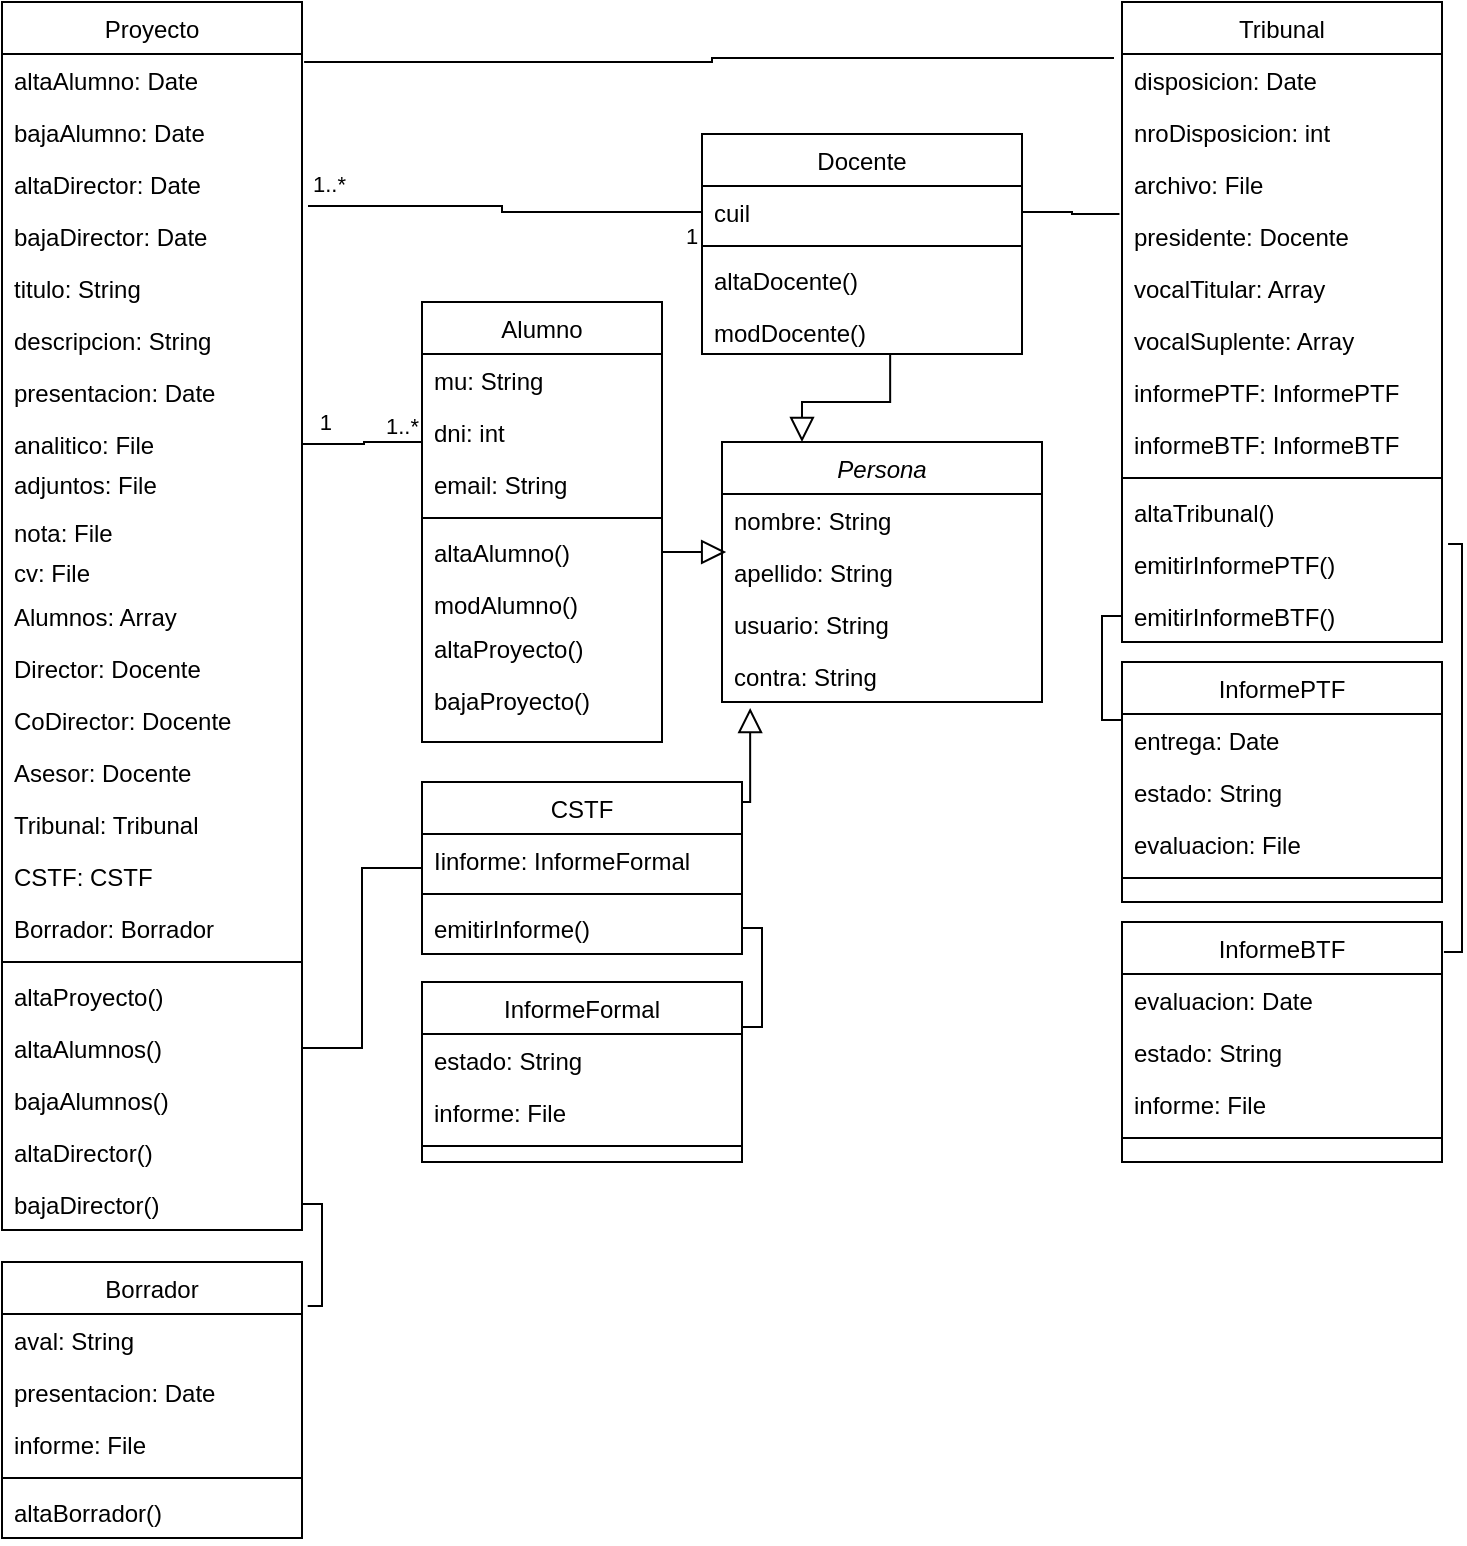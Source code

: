 <mxfile version="21.6.8" type="github">
  <diagram id="C5RBs43oDa-KdzZeNtuy" name="Page-1">
    <mxGraphModel dx="1674" dy="790" grid="1" gridSize="10" guides="1" tooltips="1" connect="1" arrows="1" fold="1" page="1" pageScale="1" pageWidth="827" pageHeight="1169" math="0" shadow="0">
      <root>
        <mxCell id="WIyWlLk6GJQsqaUBKTNV-0" />
        <mxCell id="WIyWlLk6GJQsqaUBKTNV-1" parent="WIyWlLk6GJQsqaUBKTNV-0" />
        <mxCell id="zkfFHV4jXpPFQw0GAbJ--0" value="Persona" style="swimlane;fontStyle=2;align=center;verticalAlign=top;childLayout=stackLayout;horizontal=1;startSize=26;horizontalStack=0;resizeParent=1;resizeLast=0;collapsible=1;marginBottom=0;rounded=0;shadow=0;strokeWidth=1;" parent="WIyWlLk6GJQsqaUBKTNV-1" vertex="1">
          <mxGeometry x="400" y="480" width="160" height="130" as="geometry">
            <mxRectangle x="230" y="140" width="160" height="26" as="alternateBounds" />
          </mxGeometry>
        </mxCell>
        <mxCell id="zkfFHV4jXpPFQw0GAbJ--1" value="nombre: String" style="text;align=left;verticalAlign=top;spacingLeft=4;spacingRight=4;overflow=hidden;rotatable=0;points=[[0,0.5],[1,0.5]];portConstraint=eastwest;" parent="zkfFHV4jXpPFQw0GAbJ--0" vertex="1">
          <mxGeometry y="26" width="160" height="26" as="geometry" />
        </mxCell>
        <mxCell id="zkfFHV4jXpPFQw0GAbJ--2" value="apellido: String" style="text;align=left;verticalAlign=top;spacingLeft=4;spacingRight=4;overflow=hidden;rotatable=0;points=[[0,0.5],[1,0.5]];portConstraint=eastwest;rounded=0;shadow=0;html=0;" parent="zkfFHV4jXpPFQw0GAbJ--0" vertex="1">
          <mxGeometry y="52" width="160" height="26" as="geometry" />
        </mxCell>
        <mxCell id="7Mly_BTtdw34i1whpnwI-66" value="usuario: String" style="text;align=left;verticalAlign=top;spacingLeft=4;spacingRight=4;overflow=hidden;rotatable=0;points=[[0,0.5],[1,0.5]];portConstraint=eastwest;rounded=0;shadow=0;html=0;" vertex="1" parent="zkfFHV4jXpPFQw0GAbJ--0">
          <mxGeometry y="78" width="160" height="26" as="geometry" />
        </mxCell>
        <mxCell id="7Mly_BTtdw34i1whpnwI-67" value="contra: String" style="text;align=left;verticalAlign=top;spacingLeft=4;spacingRight=4;overflow=hidden;rotatable=0;points=[[0,0.5],[1,0.5]];portConstraint=eastwest;rounded=0;shadow=0;html=0;" vertex="1" parent="zkfFHV4jXpPFQw0GAbJ--0">
          <mxGeometry y="104" width="160" height="26" as="geometry" />
        </mxCell>
        <mxCell id="zkfFHV4jXpPFQw0GAbJ--6" value="Alumno" style="swimlane;fontStyle=0;align=center;verticalAlign=top;childLayout=stackLayout;horizontal=1;startSize=26;horizontalStack=0;resizeParent=1;resizeLast=0;collapsible=1;marginBottom=0;rounded=0;shadow=0;strokeWidth=1;" parent="WIyWlLk6GJQsqaUBKTNV-1" vertex="1">
          <mxGeometry x="250" y="410" width="120" height="220" as="geometry">
            <mxRectangle x="130" y="380" width="160" height="26" as="alternateBounds" />
          </mxGeometry>
        </mxCell>
        <mxCell id="zkfFHV4jXpPFQw0GAbJ--7" value="mu: String" style="text;align=left;verticalAlign=top;spacingLeft=4;spacingRight=4;overflow=hidden;rotatable=0;points=[[0,0.5],[1,0.5]];portConstraint=eastwest;" parent="zkfFHV4jXpPFQw0GAbJ--6" vertex="1">
          <mxGeometry y="26" width="120" height="26" as="geometry" />
        </mxCell>
        <mxCell id="zkfFHV4jXpPFQw0GAbJ--3" value="dni: int&#xa;&#xa;" style="text;align=left;verticalAlign=top;spacingLeft=4;spacingRight=4;overflow=hidden;rotatable=0;points=[[0,0.5],[1,0.5]];portConstraint=eastwest;rounded=0;shadow=0;html=0;" parent="zkfFHV4jXpPFQw0GAbJ--6" vertex="1">
          <mxGeometry y="52" width="120" height="26" as="geometry" />
        </mxCell>
        <mxCell id="zkfFHV4jXpPFQw0GAbJ--8" value="email: String" style="text;align=left;verticalAlign=top;spacingLeft=4;spacingRight=4;overflow=hidden;rotatable=0;points=[[0,0.5],[1,0.5]];portConstraint=eastwest;rounded=0;shadow=0;html=0;" parent="zkfFHV4jXpPFQw0GAbJ--6" vertex="1">
          <mxGeometry y="78" width="120" height="26" as="geometry" />
        </mxCell>
        <mxCell id="zkfFHV4jXpPFQw0GAbJ--9" value="" style="line;html=1;strokeWidth=1;align=left;verticalAlign=middle;spacingTop=-1;spacingLeft=3;spacingRight=3;rotatable=0;labelPosition=right;points=[];portConstraint=eastwest;" parent="zkfFHV4jXpPFQw0GAbJ--6" vertex="1">
          <mxGeometry y="104" width="120" height="8" as="geometry" />
        </mxCell>
        <mxCell id="zkfFHV4jXpPFQw0GAbJ--11" value="altaAlumno()" style="text;align=left;verticalAlign=top;spacingLeft=4;spacingRight=4;overflow=hidden;rotatable=0;points=[[0,0.5],[1,0.5]];portConstraint=eastwest;" parent="zkfFHV4jXpPFQw0GAbJ--6" vertex="1">
          <mxGeometry y="112" width="120" height="26" as="geometry" />
        </mxCell>
        <mxCell id="7Mly_BTtdw34i1whpnwI-2" value="modAlumno()" style="text;align=left;verticalAlign=top;spacingLeft=4;spacingRight=4;overflow=hidden;rotatable=0;points=[[0,0.5],[1,0.5]];portConstraint=eastwest;" vertex="1" parent="zkfFHV4jXpPFQw0GAbJ--6">
          <mxGeometry y="138" width="120" height="22" as="geometry" />
        </mxCell>
        <mxCell id="7Mly_BTtdw34i1whpnwI-3" value="altaProyecto()&#xa;" style="text;align=left;verticalAlign=top;spacingLeft=4;spacingRight=4;overflow=hidden;rotatable=0;points=[[0,0.5],[1,0.5]];portConstraint=eastwest;" vertex="1" parent="zkfFHV4jXpPFQw0GAbJ--6">
          <mxGeometry y="160" width="120" height="26" as="geometry" />
        </mxCell>
        <mxCell id="7Mly_BTtdw34i1whpnwI-4" value="bajaProyecto()&#xa;" style="text;align=left;verticalAlign=top;spacingLeft=4;spacingRight=4;overflow=hidden;rotatable=0;points=[[0,0.5],[1,0.5]];portConstraint=eastwest;" vertex="1" parent="zkfFHV4jXpPFQw0GAbJ--6">
          <mxGeometry y="186" width="120" height="26" as="geometry" />
        </mxCell>
        <mxCell id="zkfFHV4jXpPFQw0GAbJ--12" value="" style="endArrow=block;endSize=10;endFill=0;shadow=0;strokeWidth=1;rounded=0;edgeStyle=elbowEdgeStyle;elbow=vertical;entryX=0.013;entryY=1.115;entryDx=0;entryDy=0;entryPerimeter=0;" parent="WIyWlLk6GJQsqaUBKTNV-1" source="zkfFHV4jXpPFQw0GAbJ--6" target="zkfFHV4jXpPFQw0GAbJ--1" edge="1">
          <mxGeometry width="160" relative="1" as="geometry">
            <mxPoint x="200" y="203" as="sourcePoint" />
            <mxPoint x="200" y="203" as="targetPoint" />
          </mxGeometry>
        </mxCell>
        <mxCell id="zkfFHV4jXpPFQw0GAbJ--13" value="Docente&#xa;" style="swimlane;fontStyle=0;align=center;verticalAlign=top;childLayout=stackLayout;horizontal=1;startSize=26;horizontalStack=0;resizeParent=1;resizeLast=0;collapsible=1;marginBottom=0;rounded=0;shadow=0;strokeWidth=1;" parent="WIyWlLk6GJQsqaUBKTNV-1" vertex="1">
          <mxGeometry x="390" y="326" width="160" height="110" as="geometry">
            <mxRectangle x="340" y="380" width="170" height="26" as="alternateBounds" />
          </mxGeometry>
        </mxCell>
        <mxCell id="zkfFHV4jXpPFQw0GAbJ--14" value="cuil" style="text;align=left;verticalAlign=top;spacingLeft=4;spacingRight=4;overflow=hidden;rotatable=0;points=[[0,0.5],[1,0.5]];portConstraint=eastwest;" parent="zkfFHV4jXpPFQw0GAbJ--13" vertex="1">
          <mxGeometry y="26" width="160" height="26" as="geometry" />
        </mxCell>
        <mxCell id="zkfFHV4jXpPFQw0GAbJ--15" value="" style="line;html=1;strokeWidth=1;align=left;verticalAlign=middle;spacingTop=-1;spacingLeft=3;spacingRight=3;rotatable=0;labelPosition=right;points=[];portConstraint=eastwest;" parent="zkfFHV4jXpPFQw0GAbJ--13" vertex="1">
          <mxGeometry y="52" width="160" height="8" as="geometry" />
        </mxCell>
        <mxCell id="7Mly_BTtdw34i1whpnwI-37" value="altaDocente()" style="text;align=left;verticalAlign=top;spacingLeft=4;spacingRight=4;overflow=hidden;rotatable=0;points=[[0,0.5],[1,0.5]];portConstraint=eastwest;" vertex="1" parent="zkfFHV4jXpPFQw0GAbJ--13">
          <mxGeometry y="60" width="160" height="26" as="geometry" />
        </mxCell>
        <mxCell id="7Mly_BTtdw34i1whpnwI-38" value="modDocente()" style="text;align=left;verticalAlign=top;spacingLeft=4;spacingRight=4;overflow=hidden;rotatable=0;points=[[0,0.5],[1,0.5]];portConstraint=eastwest;" vertex="1" parent="zkfFHV4jXpPFQw0GAbJ--13">
          <mxGeometry y="86" width="160" height="24" as="geometry" />
        </mxCell>
        <mxCell id="zkfFHV4jXpPFQw0GAbJ--16" value="" style="endArrow=block;endSize=10;endFill=0;shadow=0;strokeWidth=1;rounded=0;edgeStyle=elbowEdgeStyle;elbow=vertical;exitX=0.588;exitY=1;exitDx=0;exitDy=0;entryX=0.25;entryY=0;entryDx=0;entryDy=0;exitPerimeter=0;" parent="WIyWlLk6GJQsqaUBKTNV-1" source="7Mly_BTtdw34i1whpnwI-38" target="zkfFHV4jXpPFQw0GAbJ--0" edge="1">
          <mxGeometry width="160" relative="1" as="geometry">
            <mxPoint x="210" y="373" as="sourcePoint" />
            <mxPoint x="470" y="430" as="targetPoint" />
            <Array as="points">
              <mxPoint x="470" y="460" />
            </Array>
          </mxGeometry>
        </mxCell>
        <mxCell id="zkfFHV4jXpPFQw0GAbJ--17" value="Proyecto" style="swimlane;fontStyle=0;align=center;verticalAlign=top;childLayout=stackLayout;horizontal=1;startSize=26;horizontalStack=0;resizeParent=1;resizeLast=0;collapsible=1;marginBottom=0;rounded=0;shadow=0;strokeWidth=1;" parent="WIyWlLk6GJQsqaUBKTNV-1" vertex="1">
          <mxGeometry x="40" y="260" width="150" height="614" as="geometry">
            <mxRectangle x="130" y="570" width="160" height="26" as="alternateBounds" />
          </mxGeometry>
        </mxCell>
        <mxCell id="zkfFHV4jXpPFQw0GAbJ--18" value="altaAlumno: Date&#xa;" style="text;align=left;verticalAlign=top;spacingLeft=4;spacingRight=4;overflow=hidden;rotatable=0;points=[[0,0.5],[1,0.5]];portConstraint=eastwest;" parent="zkfFHV4jXpPFQw0GAbJ--17" vertex="1">
          <mxGeometry y="26" width="150" height="26" as="geometry" />
        </mxCell>
        <mxCell id="7Mly_BTtdw34i1whpnwI-8" value="bajaAlumno: Date&#xa;" style="text;align=left;verticalAlign=top;spacingLeft=4;spacingRight=4;overflow=hidden;rotatable=0;points=[[0,0.5],[1,0.5]];portConstraint=eastwest;" vertex="1" parent="zkfFHV4jXpPFQw0GAbJ--17">
          <mxGeometry y="52" width="150" height="26" as="geometry" />
        </mxCell>
        <mxCell id="7Mly_BTtdw34i1whpnwI-42" value="altaDirector: Date&#xa;" style="text;align=left;verticalAlign=top;spacingLeft=4;spacingRight=4;overflow=hidden;rotatable=0;points=[[0,0.5],[1,0.5]];portConstraint=eastwest;" vertex="1" parent="zkfFHV4jXpPFQw0GAbJ--17">
          <mxGeometry y="78" width="150" height="26" as="geometry" />
        </mxCell>
        <mxCell id="7Mly_BTtdw34i1whpnwI-43" value="bajaDirector: Date&#xa;" style="text;align=left;verticalAlign=top;spacingLeft=4;spacingRight=4;overflow=hidden;rotatable=0;points=[[0,0.5],[1,0.5]];portConstraint=eastwest;" vertex="1" parent="zkfFHV4jXpPFQw0GAbJ--17">
          <mxGeometry y="104" width="150" height="26" as="geometry" />
        </mxCell>
        <mxCell id="7Mly_BTtdw34i1whpnwI-48" value="titulo: String" style="text;align=left;verticalAlign=top;spacingLeft=4;spacingRight=4;overflow=hidden;rotatable=0;points=[[0,0.5],[1,0.5]];portConstraint=eastwest;" vertex="1" parent="zkfFHV4jXpPFQw0GAbJ--17">
          <mxGeometry y="130" width="150" height="26" as="geometry" />
        </mxCell>
        <mxCell id="7Mly_BTtdw34i1whpnwI-49" value="descripcion: String" style="text;align=left;verticalAlign=top;spacingLeft=4;spacingRight=4;overflow=hidden;rotatable=0;points=[[0,0.5],[1,0.5]];portConstraint=eastwest;" vertex="1" parent="zkfFHV4jXpPFQw0GAbJ--17">
          <mxGeometry y="156" width="150" height="26" as="geometry" />
        </mxCell>
        <mxCell id="7Mly_BTtdw34i1whpnwI-41" value="presentacion: Date" style="text;align=left;verticalAlign=top;spacingLeft=4;spacingRight=4;overflow=hidden;rotatable=0;points=[[0,0.5],[1,0.5]];portConstraint=eastwest;" vertex="1" parent="zkfFHV4jXpPFQw0GAbJ--17">
          <mxGeometry y="182" width="150" height="26" as="geometry" />
        </mxCell>
        <mxCell id="7Mly_BTtdw34i1whpnwI-53" value="analitico: File" style="text;align=left;verticalAlign=top;spacingLeft=4;spacingRight=4;overflow=hidden;rotatable=0;points=[[0,0.5],[1,0.5]];portConstraint=eastwest;" vertex="1" parent="zkfFHV4jXpPFQw0GAbJ--17">
          <mxGeometry y="208" width="150" height="20" as="geometry" />
        </mxCell>
        <mxCell id="7Mly_BTtdw34i1whpnwI-52" value="adjuntos: File" style="text;align=left;verticalAlign=top;spacingLeft=4;spacingRight=4;overflow=hidden;rotatable=0;points=[[0,0.5],[1,0.5]];portConstraint=eastwest;" vertex="1" parent="zkfFHV4jXpPFQw0GAbJ--17">
          <mxGeometry y="228" width="150" height="24" as="geometry" />
        </mxCell>
        <mxCell id="7Mly_BTtdw34i1whpnwI-50" value="nota: File" style="text;align=left;verticalAlign=top;spacingLeft=4;spacingRight=4;overflow=hidden;rotatable=0;points=[[0,0.5],[1,0.5]];portConstraint=eastwest;" vertex="1" parent="zkfFHV4jXpPFQw0GAbJ--17">
          <mxGeometry y="252" width="150" height="20" as="geometry" />
        </mxCell>
        <mxCell id="7Mly_BTtdw34i1whpnwI-54" value="cv: File" style="text;align=left;verticalAlign=top;spacingLeft=4;spacingRight=4;overflow=hidden;rotatable=0;points=[[0,0.5],[1,0.5]];portConstraint=eastwest;" vertex="1" parent="zkfFHV4jXpPFQw0GAbJ--17">
          <mxGeometry y="272" width="150" height="22" as="geometry" />
        </mxCell>
        <mxCell id="7Mly_BTtdw34i1whpnwI-137" value="Alumnos: Array" style="text;align=left;verticalAlign=top;spacingLeft=4;spacingRight=4;overflow=hidden;rotatable=0;points=[[0,0.5],[1,0.5]];portConstraint=eastwest;" vertex="1" parent="zkfFHV4jXpPFQw0GAbJ--17">
          <mxGeometry y="294" width="150" height="26" as="geometry" />
        </mxCell>
        <mxCell id="7Mly_BTtdw34i1whpnwI-40" value="Director: Docente&#xa;" style="text;align=left;verticalAlign=top;spacingLeft=4;spacingRight=4;overflow=hidden;rotatable=0;points=[[0,0.5],[1,0.5]];portConstraint=eastwest;" vertex="1" parent="zkfFHV4jXpPFQw0GAbJ--17">
          <mxGeometry y="320" width="150" height="26" as="geometry" />
        </mxCell>
        <mxCell id="7Mly_BTtdw34i1whpnwI-39" value="CoDirector: Docente&#xa;" style="text;align=left;verticalAlign=top;spacingLeft=4;spacingRight=4;overflow=hidden;rotatable=0;points=[[0,0.5],[1,0.5]];portConstraint=eastwest;" vertex="1" parent="zkfFHV4jXpPFQw0GAbJ--17">
          <mxGeometry y="346" width="150" height="26" as="geometry" />
        </mxCell>
        <mxCell id="7Mly_BTtdw34i1whpnwI-47" value="Asesor: Docente" style="text;align=left;verticalAlign=top;spacingLeft=4;spacingRight=4;overflow=hidden;rotatable=0;points=[[0,0.5],[1,0.5]];portConstraint=eastwest;" vertex="1" parent="zkfFHV4jXpPFQw0GAbJ--17">
          <mxGeometry y="372" width="150" height="26" as="geometry" />
        </mxCell>
        <mxCell id="7Mly_BTtdw34i1whpnwI-114" value="Tribunal: Tribunal&#xa;" style="text;align=left;verticalAlign=top;spacingLeft=4;spacingRight=4;overflow=hidden;rotatable=0;points=[[0,0.5],[1,0.5]];portConstraint=eastwest;" vertex="1" parent="zkfFHV4jXpPFQw0GAbJ--17">
          <mxGeometry y="398" width="150" height="26" as="geometry" />
        </mxCell>
        <mxCell id="7Mly_BTtdw34i1whpnwI-115" value="CSTF: CSTF" style="text;align=left;verticalAlign=top;spacingLeft=4;spacingRight=4;overflow=hidden;rotatable=0;points=[[0,0.5],[1,0.5]];portConstraint=eastwest;" vertex="1" parent="zkfFHV4jXpPFQw0GAbJ--17">
          <mxGeometry y="424" width="150" height="26" as="geometry" />
        </mxCell>
        <mxCell id="7Mly_BTtdw34i1whpnwI-136" value="Borrador: Borrador" style="text;align=left;verticalAlign=top;spacingLeft=4;spacingRight=4;overflow=hidden;rotatable=0;points=[[0,0.5],[1,0.5]];portConstraint=eastwest;" vertex="1" parent="zkfFHV4jXpPFQw0GAbJ--17">
          <mxGeometry y="450" width="150" height="26" as="geometry" />
        </mxCell>
        <mxCell id="zkfFHV4jXpPFQw0GAbJ--23" value="" style="line;html=1;strokeWidth=1;align=left;verticalAlign=middle;spacingTop=-1;spacingLeft=3;spacingRight=3;rotatable=0;labelPosition=right;points=[];portConstraint=eastwest;" parent="zkfFHV4jXpPFQw0GAbJ--17" vertex="1">
          <mxGeometry y="476" width="150" height="8" as="geometry" />
        </mxCell>
        <mxCell id="zkfFHV4jXpPFQw0GAbJ--24" value="altaProyecto()" style="text;align=left;verticalAlign=top;spacingLeft=4;spacingRight=4;overflow=hidden;rotatable=0;points=[[0,0.5],[1,0.5]];portConstraint=eastwest;" parent="zkfFHV4jXpPFQw0GAbJ--17" vertex="1">
          <mxGeometry y="484" width="150" height="26" as="geometry" />
        </mxCell>
        <mxCell id="zkfFHV4jXpPFQw0GAbJ--25" value="altaAlumnos()" style="text;align=left;verticalAlign=top;spacingLeft=4;spacingRight=4;overflow=hidden;rotatable=0;points=[[0,0.5],[1,0.5]];portConstraint=eastwest;" parent="zkfFHV4jXpPFQw0GAbJ--17" vertex="1">
          <mxGeometry y="510" width="150" height="26" as="geometry" />
        </mxCell>
        <mxCell id="7Mly_BTtdw34i1whpnwI-44" value="bajaAlumnos()" style="text;align=left;verticalAlign=top;spacingLeft=4;spacingRight=4;overflow=hidden;rotatable=0;points=[[0,0.5],[1,0.5]];portConstraint=eastwest;" vertex="1" parent="zkfFHV4jXpPFQw0GAbJ--17">
          <mxGeometry y="536" width="150" height="26" as="geometry" />
        </mxCell>
        <mxCell id="7Mly_BTtdw34i1whpnwI-45" value="altaDirector()" style="text;align=left;verticalAlign=top;spacingLeft=4;spacingRight=4;overflow=hidden;rotatable=0;points=[[0,0.5],[1,0.5]];portConstraint=eastwest;" vertex="1" parent="zkfFHV4jXpPFQw0GAbJ--17">
          <mxGeometry y="562" width="150" height="26" as="geometry" />
        </mxCell>
        <mxCell id="7Mly_BTtdw34i1whpnwI-46" value="bajaDirector()" style="text;align=left;verticalAlign=top;spacingLeft=4;spacingRight=4;overflow=hidden;rotatable=0;points=[[0,0.5],[1,0.5]];portConstraint=eastwest;" vertex="1" parent="zkfFHV4jXpPFQw0GAbJ--17">
          <mxGeometry y="588" width="150" height="26" as="geometry" />
        </mxCell>
        <mxCell id="7Mly_BTtdw34i1whpnwI-5" value="" style="endArrow=none;html=1;edgeStyle=orthogonalEdgeStyle;rounded=0;exitX=0;exitY=0.5;exitDx=0;exitDy=0;" edge="1" parent="WIyWlLk6GJQsqaUBKTNV-1" source="zkfFHV4jXpPFQw0GAbJ--3">
          <mxGeometry relative="1" as="geometry">
            <mxPoint x="355" y="530" as="sourcePoint" />
            <mxPoint x="190" y="480" as="targetPoint" />
            <Array as="points">
              <mxPoint x="250" y="480" />
              <mxPoint x="221" y="480" />
              <mxPoint x="221" y="481" />
            </Array>
          </mxGeometry>
        </mxCell>
        <mxCell id="7Mly_BTtdw34i1whpnwI-6" value="1..*&lt;br&gt;" style="edgeLabel;resizable=0;html=1;align=left;verticalAlign=bottom;" connectable="0" vertex="1" parent="7Mly_BTtdw34i1whpnwI-5">
          <mxGeometry x="-1" relative="1" as="geometry">
            <mxPoint x="-20" y="5" as="offset" />
          </mxGeometry>
        </mxCell>
        <mxCell id="7Mly_BTtdw34i1whpnwI-7" value="1" style="edgeLabel;resizable=0;html=1;align=right;verticalAlign=bottom;" connectable="0" vertex="1" parent="7Mly_BTtdw34i1whpnwI-5">
          <mxGeometry x="1" relative="1" as="geometry">
            <mxPoint x="15" y="-2" as="offset" />
          </mxGeometry>
        </mxCell>
        <mxCell id="7Mly_BTtdw34i1whpnwI-15" value="" style="endArrow=none;html=1;edgeStyle=orthogonalEdgeStyle;rounded=0;entryX=1.02;entryY=-0.077;entryDx=0;entryDy=0;entryPerimeter=0;exitX=0;exitY=0.5;exitDx=0;exitDy=0;" edge="1" parent="WIyWlLk6GJQsqaUBKTNV-1" source="zkfFHV4jXpPFQw0GAbJ--14" target="7Mly_BTtdw34i1whpnwI-43">
          <mxGeometry relative="1" as="geometry">
            <mxPoint x="380" y="395" as="sourcePoint" />
            <mxPoint x="160" y="560" as="targetPoint" />
          </mxGeometry>
        </mxCell>
        <mxCell id="7Mly_BTtdw34i1whpnwI-16" value="1" style="edgeLabel;resizable=0;html=1;align=left;verticalAlign=bottom;" connectable="0" vertex="1" parent="7Mly_BTtdw34i1whpnwI-15">
          <mxGeometry x="-1" relative="1" as="geometry">
            <mxPoint x="-10" y="20" as="offset" />
          </mxGeometry>
        </mxCell>
        <mxCell id="7Mly_BTtdw34i1whpnwI-17" value="1..*" style="edgeLabel;resizable=0;html=1;align=right;verticalAlign=bottom;" connectable="0" vertex="1" parent="7Mly_BTtdw34i1whpnwI-15">
          <mxGeometry x="1" relative="1" as="geometry">
            <mxPoint x="19" y="-2" as="offset" />
          </mxGeometry>
        </mxCell>
        <mxCell id="7Mly_BTtdw34i1whpnwI-61" value="CSTF" style="swimlane;fontStyle=0;align=center;verticalAlign=top;childLayout=stackLayout;horizontal=1;startSize=26;horizontalStack=0;resizeParent=1;resizeLast=0;collapsible=1;marginBottom=0;rounded=0;shadow=0;strokeWidth=1;" vertex="1" parent="WIyWlLk6GJQsqaUBKTNV-1">
          <mxGeometry x="250" y="650" width="160" height="86" as="geometry">
            <mxRectangle x="340" y="380" width="170" height="26" as="alternateBounds" />
          </mxGeometry>
        </mxCell>
        <mxCell id="7Mly_BTtdw34i1whpnwI-116" value="Iinforme: InformeFormal" style="text;align=left;verticalAlign=top;spacingLeft=4;spacingRight=4;overflow=hidden;rotatable=0;points=[[0,0.5],[1,0.5]];portConstraint=eastwest;" vertex="1" parent="7Mly_BTtdw34i1whpnwI-61">
          <mxGeometry y="26" width="160" height="26" as="geometry" />
        </mxCell>
        <mxCell id="7Mly_BTtdw34i1whpnwI-63" value="" style="line;html=1;strokeWidth=1;align=left;verticalAlign=middle;spacingTop=-1;spacingLeft=3;spacingRight=3;rotatable=0;labelPosition=right;points=[];portConstraint=eastwest;" vertex="1" parent="7Mly_BTtdw34i1whpnwI-61">
          <mxGeometry y="52" width="160" height="8" as="geometry" />
        </mxCell>
        <mxCell id="7Mly_BTtdw34i1whpnwI-64" value="emitirInforme()" style="text;align=left;verticalAlign=top;spacingLeft=4;spacingRight=4;overflow=hidden;rotatable=0;points=[[0,0.5],[1,0.5]];portConstraint=eastwest;" vertex="1" parent="7Mly_BTtdw34i1whpnwI-61">
          <mxGeometry y="60" width="160" height="26" as="geometry" />
        </mxCell>
        <mxCell id="7Mly_BTtdw34i1whpnwI-70" value="" style="endArrow=block;endSize=10;endFill=0;shadow=0;strokeWidth=1;rounded=0;edgeStyle=elbowEdgeStyle;elbow=vertical;entryX=0.088;entryY=1.115;entryDx=0;entryDy=0;entryPerimeter=0;exitX=1;exitY=0.25;exitDx=0;exitDy=0;" edge="1" parent="WIyWlLk6GJQsqaUBKTNV-1" source="7Mly_BTtdw34i1whpnwI-61" target="7Mly_BTtdw34i1whpnwI-67">
          <mxGeometry width="160" relative="1" as="geometry">
            <mxPoint x="380" y="465" as="sourcePoint" />
            <mxPoint x="412" y="465" as="targetPoint" />
            <Array as="points">
              <mxPoint x="440" y="660" />
            </Array>
          </mxGeometry>
        </mxCell>
        <mxCell id="7Mly_BTtdw34i1whpnwI-71" value="Tribunal" style="swimlane;fontStyle=0;align=center;verticalAlign=top;childLayout=stackLayout;horizontal=1;startSize=26;horizontalStack=0;resizeParent=1;resizeLast=0;collapsible=1;marginBottom=0;rounded=0;shadow=0;strokeWidth=1;" vertex="1" parent="WIyWlLk6GJQsqaUBKTNV-1">
          <mxGeometry x="600" y="260" width="160" height="320" as="geometry">
            <mxRectangle x="130" y="380" width="160" height="26" as="alternateBounds" />
          </mxGeometry>
        </mxCell>
        <mxCell id="7Mly_BTtdw34i1whpnwI-80" value="disposicion: Date&#xa;" style="text;align=left;verticalAlign=top;spacingLeft=4;spacingRight=4;overflow=hidden;rotatable=0;points=[[0,0.5],[1,0.5]];portConstraint=eastwest;" vertex="1" parent="7Mly_BTtdw34i1whpnwI-71">
          <mxGeometry y="26" width="160" height="26" as="geometry" />
        </mxCell>
        <mxCell id="7Mly_BTtdw34i1whpnwI-81" value="nroDisposicion: int" style="text;align=left;verticalAlign=top;spacingLeft=4;spacingRight=4;overflow=hidden;rotatable=0;points=[[0,0.5],[1,0.5]];portConstraint=eastwest;" vertex="1" parent="7Mly_BTtdw34i1whpnwI-71">
          <mxGeometry y="52" width="160" height="26" as="geometry" />
        </mxCell>
        <mxCell id="7Mly_BTtdw34i1whpnwI-82" value="archivo: File" style="text;align=left;verticalAlign=top;spacingLeft=4;spacingRight=4;overflow=hidden;rotatable=0;points=[[0,0.5],[1,0.5]];portConstraint=eastwest;" vertex="1" parent="7Mly_BTtdw34i1whpnwI-71">
          <mxGeometry y="78" width="160" height="26" as="geometry" />
        </mxCell>
        <mxCell id="7Mly_BTtdw34i1whpnwI-72" value="presidente: Docente" style="text;align=left;verticalAlign=top;spacingLeft=4;spacingRight=4;overflow=hidden;rotatable=0;points=[[0,0.5],[1,0.5]];portConstraint=eastwest;" vertex="1" parent="7Mly_BTtdw34i1whpnwI-71">
          <mxGeometry y="104" width="160" height="26" as="geometry" />
        </mxCell>
        <mxCell id="7Mly_BTtdw34i1whpnwI-73" value="vocalTitular: Array" style="text;align=left;verticalAlign=top;spacingLeft=4;spacingRight=4;overflow=hidden;rotatable=0;points=[[0,0.5],[1,0.5]];portConstraint=eastwest;rounded=0;shadow=0;html=0;" vertex="1" parent="7Mly_BTtdw34i1whpnwI-71">
          <mxGeometry y="130" width="160" height="26" as="geometry" />
        </mxCell>
        <mxCell id="7Mly_BTtdw34i1whpnwI-74" value="vocalSuplente: Array" style="text;align=left;verticalAlign=top;spacingLeft=4;spacingRight=4;overflow=hidden;rotatable=0;points=[[0,0.5],[1,0.5]];portConstraint=eastwest;rounded=0;shadow=0;html=0;" vertex="1" parent="7Mly_BTtdw34i1whpnwI-71">
          <mxGeometry y="156" width="160" height="26" as="geometry" />
        </mxCell>
        <mxCell id="7Mly_BTtdw34i1whpnwI-120" value="informePTF: InformePTF" style="text;align=left;verticalAlign=top;spacingLeft=4;spacingRight=4;overflow=hidden;rotatable=0;points=[[0,0.5],[1,0.5]];portConstraint=eastwest;rounded=0;shadow=0;html=0;" vertex="1" parent="7Mly_BTtdw34i1whpnwI-71">
          <mxGeometry y="182" width="160" height="26" as="geometry" />
        </mxCell>
        <mxCell id="7Mly_BTtdw34i1whpnwI-144" value="informeBTF: InformeBTF" style="text;align=left;verticalAlign=top;spacingLeft=4;spacingRight=4;overflow=hidden;rotatable=0;points=[[0,0.5],[1,0.5]];portConstraint=eastwest;rounded=0;shadow=0;html=0;" vertex="1" parent="7Mly_BTtdw34i1whpnwI-71">
          <mxGeometry y="208" width="160" height="26" as="geometry" />
        </mxCell>
        <mxCell id="7Mly_BTtdw34i1whpnwI-75" value="" style="line;html=1;strokeWidth=1;align=left;verticalAlign=middle;spacingTop=-1;spacingLeft=3;spacingRight=3;rotatable=0;labelPosition=right;points=[];portConstraint=eastwest;" vertex="1" parent="7Mly_BTtdw34i1whpnwI-71">
          <mxGeometry y="234" width="160" height="8" as="geometry" />
        </mxCell>
        <mxCell id="7Mly_BTtdw34i1whpnwI-76" value="altaTribunal()" style="text;align=left;verticalAlign=top;spacingLeft=4;spacingRight=4;overflow=hidden;rotatable=0;points=[[0,0.5],[1,0.5]];portConstraint=eastwest;" vertex="1" parent="7Mly_BTtdw34i1whpnwI-71">
          <mxGeometry y="242" width="160" height="26" as="geometry" />
        </mxCell>
        <mxCell id="7Mly_BTtdw34i1whpnwI-143" value="emitirInformePTF()" style="text;align=left;verticalAlign=top;spacingLeft=4;spacingRight=4;overflow=hidden;rotatable=0;points=[[0,0.5],[1,0.5]];portConstraint=eastwest;" vertex="1" parent="7Mly_BTtdw34i1whpnwI-71">
          <mxGeometry y="268" width="160" height="26" as="geometry" />
        </mxCell>
        <mxCell id="7Mly_BTtdw34i1whpnwI-83" value="emitirInformeBTF()" style="text;align=left;verticalAlign=top;spacingLeft=4;spacingRight=4;overflow=hidden;rotatable=0;points=[[0,0.5],[1,0.5]];portConstraint=eastwest;" vertex="1" parent="7Mly_BTtdw34i1whpnwI-71">
          <mxGeometry y="294" width="160" height="26" as="geometry" />
        </mxCell>
        <mxCell id="7Mly_BTtdw34i1whpnwI-84" value="InformePTF" style="swimlane;fontStyle=0;align=center;verticalAlign=top;childLayout=stackLayout;horizontal=1;startSize=26;horizontalStack=0;resizeParent=1;resizeLast=0;collapsible=1;marginBottom=0;rounded=0;shadow=0;strokeWidth=1;" vertex="1" parent="WIyWlLk6GJQsqaUBKTNV-1">
          <mxGeometry x="600" y="590" width="160" height="120" as="geometry">
            <mxRectangle x="340" y="380" width="170" height="26" as="alternateBounds" />
          </mxGeometry>
        </mxCell>
        <mxCell id="7Mly_BTtdw34i1whpnwI-89" value="entrega: Date" style="text;align=left;verticalAlign=top;spacingLeft=4;spacingRight=4;overflow=hidden;rotatable=0;points=[[0,0.5],[1,0.5]];portConstraint=eastwest;" vertex="1" parent="7Mly_BTtdw34i1whpnwI-84">
          <mxGeometry y="26" width="160" height="26" as="geometry" />
        </mxCell>
        <mxCell id="7Mly_BTtdw34i1whpnwI-90" value="estado: String" style="text;align=left;verticalAlign=top;spacingLeft=4;spacingRight=4;overflow=hidden;rotatable=0;points=[[0,0.5],[1,0.5]];portConstraint=eastwest;" vertex="1" parent="7Mly_BTtdw34i1whpnwI-84">
          <mxGeometry y="52" width="160" height="26" as="geometry" />
        </mxCell>
        <mxCell id="7Mly_BTtdw34i1whpnwI-85" value="evaluacion: File" style="text;align=left;verticalAlign=top;spacingLeft=4;spacingRight=4;overflow=hidden;rotatable=0;points=[[0,0.5],[1,0.5]];portConstraint=eastwest;" vertex="1" parent="7Mly_BTtdw34i1whpnwI-84">
          <mxGeometry y="78" width="160" height="26" as="geometry" />
        </mxCell>
        <mxCell id="7Mly_BTtdw34i1whpnwI-86" value="" style="line;html=1;strokeWidth=1;align=left;verticalAlign=middle;spacingTop=-1;spacingLeft=3;spacingRight=3;rotatable=0;labelPosition=right;points=[];portConstraint=eastwest;" vertex="1" parent="7Mly_BTtdw34i1whpnwI-84">
          <mxGeometry y="104" width="160" height="8" as="geometry" />
        </mxCell>
        <mxCell id="7Mly_BTtdw34i1whpnwI-91" value="InformeFormal" style="swimlane;fontStyle=0;align=center;verticalAlign=top;childLayout=stackLayout;horizontal=1;startSize=26;horizontalStack=0;resizeParent=1;resizeLast=0;collapsible=1;marginBottom=0;rounded=0;shadow=0;strokeWidth=1;" vertex="1" parent="WIyWlLk6GJQsqaUBKTNV-1">
          <mxGeometry x="250" y="750" width="160" height="90" as="geometry">
            <mxRectangle x="340" y="380" width="170" height="26" as="alternateBounds" />
          </mxGeometry>
        </mxCell>
        <mxCell id="7Mly_BTtdw34i1whpnwI-93" value="estado: String" style="text;align=left;verticalAlign=top;spacingLeft=4;spacingRight=4;overflow=hidden;rotatable=0;points=[[0,0.5],[1,0.5]];portConstraint=eastwest;" vertex="1" parent="7Mly_BTtdw34i1whpnwI-91">
          <mxGeometry y="26" width="160" height="26" as="geometry" />
        </mxCell>
        <mxCell id="7Mly_BTtdw34i1whpnwI-94" value="informe: File" style="text;align=left;verticalAlign=top;spacingLeft=4;spacingRight=4;overflow=hidden;rotatable=0;points=[[0,0.5],[1,0.5]];portConstraint=eastwest;" vertex="1" parent="7Mly_BTtdw34i1whpnwI-91">
          <mxGeometry y="52" width="160" height="26" as="geometry" />
        </mxCell>
        <mxCell id="7Mly_BTtdw34i1whpnwI-95" value="" style="line;html=1;strokeWidth=1;align=left;verticalAlign=middle;spacingTop=-1;spacingLeft=3;spacingRight=3;rotatable=0;labelPosition=right;points=[];portConstraint=eastwest;" vertex="1" parent="7Mly_BTtdw34i1whpnwI-91">
          <mxGeometry y="78" width="160" height="8" as="geometry" />
        </mxCell>
        <mxCell id="7Mly_BTtdw34i1whpnwI-96" value="" style="endArrow=none;html=1;edgeStyle=orthogonalEdgeStyle;rounded=0;exitX=-0.008;exitY=1.077;exitDx=0;exitDy=0;entryX=1;entryY=0.5;entryDx=0;entryDy=0;exitPerimeter=0;" edge="1" parent="WIyWlLk6GJQsqaUBKTNV-1" source="7Mly_BTtdw34i1whpnwI-82" target="zkfFHV4jXpPFQw0GAbJ--14">
          <mxGeometry relative="1" as="geometry">
            <mxPoint x="330" y="570" as="sourcePoint" />
            <mxPoint x="490" y="570" as="targetPoint" />
          </mxGeometry>
        </mxCell>
        <mxCell id="7Mly_BTtdw34i1whpnwI-107" value="" style="endArrow=none;html=1;edgeStyle=orthogonalEdgeStyle;rounded=0;entryX=-0.025;entryY=0.077;entryDx=0;entryDy=0;entryPerimeter=0;exitX=1.007;exitY=0.154;exitDx=0;exitDy=0;exitPerimeter=0;" edge="1" parent="WIyWlLk6GJQsqaUBKTNV-1" source="zkfFHV4jXpPFQw0GAbJ--18" target="7Mly_BTtdw34i1whpnwI-80">
          <mxGeometry relative="1" as="geometry">
            <mxPoint x="140" y="200" as="sourcePoint" />
            <mxPoint x="490" y="570" as="targetPoint" />
          </mxGeometry>
        </mxCell>
        <mxCell id="7Mly_BTtdw34i1whpnwI-110" value="" style="endArrow=none;html=1;edgeStyle=orthogonalEdgeStyle;rounded=0;entryX=0;entryY=0.5;entryDx=0;entryDy=0;exitX=1;exitY=0.5;exitDx=0;exitDy=0;" edge="1" parent="WIyWlLk6GJQsqaUBKTNV-1" source="zkfFHV4jXpPFQw0GAbJ--25" target="7Mly_BTtdw34i1whpnwI-61">
          <mxGeometry relative="1" as="geometry">
            <mxPoint x="330" y="570" as="sourcePoint" />
            <mxPoint x="490" y="570" as="targetPoint" />
          </mxGeometry>
        </mxCell>
        <mxCell id="7Mly_BTtdw34i1whpnwI-117" value="" style="endArrow=none;html=1;edgeStyle=orthogonalEdgeStyle;rounded=0;exitX=1;exitY=0.5;exitDx=0;exitDy=0;entryX=1;entryY=0.25;entryDx=0;entryDy=0;" edge="1" parent="WIyWlLk6GJQsqaUBKTNV-1" source="7Mly_BTtdw34i1whpnwI-64" target="7Mly_BTtdw34i1whpnwI-91">
          <mxGeometry relative="1" as="geometry">
            <mxPoint x="330" y="470" as="sourcePoint" />
            <mxPoint x="490" y="470" as="targetPoint" />
          </mxGeometry>
        </mxCell>
        <mxCell id="7Mly_BTtdw34i1whpnwI-127" value="Borrador" style="swimlane;fontStyle=0;align=center;verticalAlign=top;childLayout=stackLayout;horizontal=1;startSize=26;horizontalStack=0;resizeParent=1;resizeLast=0;collapsible=1;marginBottom=0;rounded=0;shadow=0;strokeWidth=1;" vertex="1" parent="WIyWlLk6GJQsqaUBKTNV-1">
          <mxGeometry x="40" y="890" width="150" height="138" as="geometry">
            <mxRectangle x="340" y="380" width="170" height="26" as="alternateBounds" />
          </mxGeometry>
        </mxCell>
        <mxCell id="7Mly_BTtdw34i1whpnwI-131" value="aval: String" style="text;align=left;verticalAlign=top;spacingLeft=4;spacingRight=4;overflow=hidden;rotatable=0;points=[[0,0.5],[1,0.5]];portConstraint=eastwest;" vertex="1" parent="7Mly_BTtdw34i1whpnwI-127">
          <mxGeometry y="26" width="150" height="26" as="geometry" />
        </mxCell>
        <mxCell id="7Mly_BTtdw34i1whpnwI-128" value="presentacion: Date" style="text;align=left;verticalAlign=top;spacingLeft=4;spacingRight=4;overflow=hidden;rotatable=0;points=[[0,0.5],[1,0.5]];portConstraint=eastwest;" vertex="1" parent="7Mly_BTtdw34i1whpnwI-127">
          <mxGeometry y="52" width="150" height="26" as="geometry" />
        </mxCell>
        <mxCell id="7Mly_BTtdw34i1whpnwI-129" value="informe: File" style="text;align=left;verticalAlign=top;spacingLeft=4;spacingRight=4;overflow=hidden;rotatable=0;points=[[0,0.5],[1,0.5]];portConstraint=eastwest;" vertex="1" parent="7Mly_BTtdw34i1whpnwI-127">
          <mxGeometry y="78" width="150" height="26" as="geometry" />
        </mxCell>
        <mxCell id="7Mly_BTtdw34i1whpnwI-130" value="" style="line;html=1;strokeWidth=1;align=left;verticalAlign=middle;spacingTop=-1;spacingLeft=3;spacingRight=3;rotatable=0;labelPosition=right;points=[];portConstraint=eastwest;" vertex="1" parent="7Mly_BTtdw34i1whpnwI-127">
          <mxGeometry y="104" width="150" height="8" as="geometry" />
        </mxCell>
        <mxCell id="7Mly_BTtdw34i1whpnwI-135" value="altaBorrador()" style="text;align=left;verticalAlign=top;spacingLeft=4;spacingRight=4;overflow=hidden;rotatable=0;points=[[0,0.5],[1,0.5]];portConstraint=eastwest;" vertex="1" parent="7Mly_BTtdw34i1whpnwI-127">
          <mxGeometry y="112" width="150" height="26" as="geometry" />
        </mxCell>
        <mxCell id="7Mly_BTtdw34i1whpnwI-132" value="" style="endArrow=none;html=1;edgeStyle=orthogonalEdgeStyle;rounded=0;entryX=1.019;entryY=-0.154;entryDx=0;entryDy=0;entryPerimeter=0;exitX=1;exitY=0.5;exitDx=0;exitDy=0;" edge="1" parent="WIyWlLk6GJQsqaUBKTNV-1" source="7Mly_BTtdw34i1whpnwI-46" target="7Mly_BTtdw34i1whpnwI-131">
          <mxGeometry relative="1" as="geometry">
            <mxPoint x="330" y="640" as="sourcePoint" />
            <mxPoint x="490" y="640" as="targetPoint" />
          </mxGeometry>
        </mxCell>
        <mxCell id="7Mly_BTtdw34i1whpnwI-138" value="InformeBTF" style="swimlane;fontStyle=0;align=center;verticalAlign=top;childLayout=stackLayout;horizontal=1;startSize=26;horizontalStack=0;resizeParent=1;resizeLast=0;collapsible=1;marginBottom=0;rounded=0;shadow=0;strokeWidth=1;" vertex="1" parent="WIyWlLk6GJQsqaUBKTNV-1">
          <mxGeometry x="600" y="720" width="160" height="120" as="geometry">
            <mxRectangle x="340" y="380" width="170" height="26" as="alternateBounds" />
          </mxGeometry>
        </mxCell>
        <mxCell id="7Mly_BTtdw34i1whpnwI-139" value="evaluacion: Date" style="text;align=left;verticalAlign=top;spacingLeft=4;spacingRight=4;overflow=hidden;rotatable=0;points=[[0,0.5],[1,0.5]];portConstraint=eastwest;" vertex="1" parent="7Mly_BTtdw34i1whpnwI-138">
          <mxGeometry y="26" width="160" height="26" as="geometry" />
        </mxCell>
        <mxCell id="7Mly_BTtdw34i1whpnwI-140" value="estado: String" style="text;align=left;verticalAlign=top;spacingLeft=4;spacingRight=4;overflow=hidden;rotatable=0;points=[[0,0.5],[1,0.5]];portConstraint=eastwest;" vertex="1" parent="7Mly_BTtdw34i1whpnwI-138">
          <mxGeometry y="52" width="160" height="26" as="geometry" />
        </mxCell>
        <mxCell id="7Mly_BTtdw34i1whpnwI-141" value="informe: File" style="text;align=left;verticalAlign=top;spacingLeft=4;spacingRight=4;overflow=hidden;rotatable=0;points=[[0,0.5],[1,0.5]];portConstraint=eastwest;" vertex="1" parent="7Mly_BTtdw34i1whpnwI-138">
          <mxGeometry y="78" width="160" height="26" as="geometry" />
        </mxCell>
        <mxCell id="7Mly_BTtdw34i1whpnwI-142" value="" style="line;html=1;strokeWidth=1;align=left;verticalAlign=middle;spacingTop=-1;spacingLeft=3;spacingRight=3;rotatable=0;labelPosition=right;points=[];portConstraint=eastwest;" vertex="1" parent="7Mly_BTtdw34i1whpnwI-138">
          <mxGeometry y="104" width="160" height="8" as="geometry" />
        </mxCell>
        <mxCell id="7Mly_BTtdw34i1whpnwI-145" value="" style="endArrow=none;html=1;edgeStyle=orthogonalEdgeStyle;rounded=0;entryX=1.006;entryY=0.125;entryDx=0;entryDy=0;entryPerimeter=0;exitX=1.019;exitY=0.115;exitDx=0;exitDy=0;exitPerimeter=0;" edge="1" parent="WIyWlLk6GJQsqaUBKTNV-1" source="7Mly_BTtdw34i1whpnwI-143" target="7Mly_BTtdw34i1whpnwI-138">
          <mxGeometry relative="1" as="geometry">
            <mxPoint x="810" y="570" as="sourcePoint" />
            <mxPoint x="490" y="650" as="targetPoint" />
            <Array as="points">
              <mxPoint x="770" y="531" />
              <mxPoint x="770" y="735" />
            </Array>
          </mxGeometry>
        </mxCell>
        <mxCell id="7Mly_BTtdw34i1whpnwI-148" value="" style="endArrow=none;html=1;edgeStyle=orthogonalEdgeStyle;rounded=0;entryX=0;entryY=0.115;entryDx=0;entryDy=0;entryPerimeter=0;exitX=0;exitY=0.5;exitDx=0;exitDy=0;" edge="1" parent="WIyWlLk6GJQsqaUBKTNV-1" source="7Mly_BTtdw34i1whpnwI-83" target="7Mly_BTtdw34i1whpnwI-89">
          <mxGeometry relative="1" as="geometry">
            <mxPoint x="330" y="650" as="sourcePoint" />
            <mxPoint x="490" y="650" as="targetPoint" />
          </mxGeometry>
        </mxCell>
      </root>
    </mxGraphModel>
  </diagram>
</mxfile>
